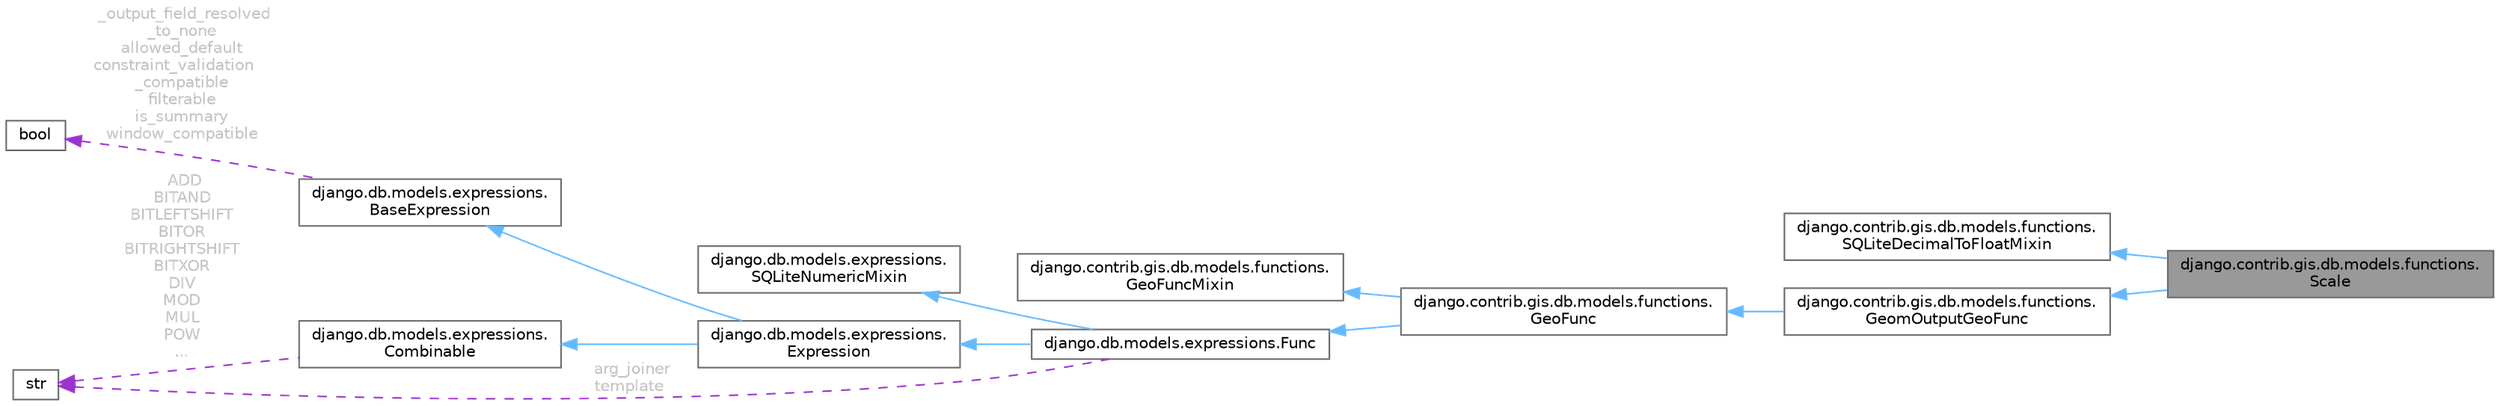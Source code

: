 digraph "django.contrib.gis.db.models.functions.Scale"
{
 // LATEX_PDF_SIZE
  bgcolor="transparent";
  edge [fontname=Helvetica,fontsize=10,labelfontname=Helvetica,labelfontsize=10];
  node [fontname=Helvetica,fontsize=10,shape=box,height=0.2,width=0.4];
  rankdir="LR";
  Node1 [id="Node000001",label="django.contrib.gis.db.models.functions.\lScale",height=0.2,width=0.4,color="gray40", fillcolor="grey60", style="filled", fontcolor="black",tooltip=" "];
  Node2 -> Node1 [id="edge13_Node000001_Node000002",dir="back",color="steelblue1",style="solid",tooltip=" "];
  Node2 [id="Node000002",label="django.contrib.gis.db.models.functions.\lSQLiteDecimalToFloatMixin",height=0.2,width=0.4,color="gray40", fillcolor="white", style="filled",URL="$classdjango_1_1contrib_1_1gis_1_1db_1_1models_1_1functions_1_1SQLiteDecimalToFloatMixin.html",tooltip=" "];
  Node3 -> Node1 [id="edge14_Node000001_Node000003",dir="back",color="steelblue1",style="solid",tooltip=" "];
  Node3 [id="Node000003",label="django.contrib.gis.db.models.functions.\lGeomOutputGeoFunc",height=0.2,width=0.4,color="gray40", fillcolor="white", style="filled",URL="$classdjango_1_1contrib_1_1gis_1_1db_1_1models_1_1functions_1_1GeomOutputGeoFunc.html",tooltip=" "];
  Node4 -> Node3 [id="edge15_Node000003_Node000004",dir="back",color="steelblue1",style="solid",tooltip=" "];
  Node4 [id="Node000004",label="django.contrib.gis.db.models.functions.\lGeoFunc",height=0.2,width=0.4,color="gray40", fillcolor="white", style="filled",URL="$classdjango_1_1contrib_1_1gis_1_1db_1_1models_1_1functions_1_1GeoFunc.html",tooltip=" "];
  Node5 -> Node4 [id="edge16_Node000004_Node000005",dir="back",color="steelblue1",style="solid",tooltip=" "];
  Node5 [id="Node000005",label="django.contrib.gis.db.models.functions.\lGeoFuncMixin",height=0.2,width=0.4,color="gray40", fillcolor="white", style="filled",URL="$classdjango_1_1contrib_1_1gis_1_1db_1_1models_1_1functions_1_1GeoFuncMixin.html",tooltip=" "];
  Node6 -> Node4 [id="edge17_Node000004_Node000006",dir="back",color="steelblue1",style="solid",tooltip=" "];
  Node6 [id="Node000006",label="django.db.models.expressions.Func",height=0.2,width=0.4,color="gray40", fillcolor="white", style="filled",URL="$classdjango_1_1db_1_1models_1_1expressions_1_1Func.html",tooltip=" "];
  Node7 -> Node6 [id="edge18_Node000006_Node000007",dir="back",color="steelblue1",style="solid",tooltip=" "];
  Node7 [id="Node000007",label="django.db.models.expressions.\lSQLiteNumericMixin",height=0.2,width=0.4,color="gray40", fillcolor="white", style="filled",URL="$classdjango_1_1db_1_1models_1_1expressions_1_1SQLiteNumericMixin.html",tooltip=" "];
  Node8 -> Node6 [id="edge19_Node000006_Node000008",dir="back",color="steelblue1",style="solid",tooltip=" "];
  Node8 [id="Node000008",label="django.db.models.expressions.\lExpression",height=0.2,width=0.4,color="gray40", fillcolor="white", style="filled",URL="$classdjango_1_1db_1_1models_1_1expressions_1_1Expression.html",tooltip=" "];
  Node9 -> Node8 [id="edge20_Node000008_Node000009",dir="back",color="steelblue1",style="solid",tooltip=" "];
  Node9 [id="Node000009",label="django.db.models.expressions.\lBaseExpression",height=0.2,width=0.4,color="gray40", fillcolor="white", style="filled",URL="$classdjango_1_1db_1_1models_1_1expressions_1_1BaseExpression.html",tooltip=" "];
  Node10 -> Node9 [id="edge21_Node000009_Node000010",dir="back",color="darkorchid3",style="dashed",tooltip=" ",label=" _output_field_resolved\l_to_none\nallowed_default\nconstraint_validation\l_compatible\nfilterable\nis_summary\nwindow_compatible",fontcolor="grey" ];
  Node10 [id="Node000010",label="bool",height=0.2,width=0.4,color="gray40", fillcolor="white", style="filled",tooltip=" "];
  Node11 -> Node8 [id="edge22_Node000008_Node000011",dir="back",color="steelblue1",style="solid",tooltip=" "];
  Node11 [id="Node000011",label="django.db.models.expressions.\lCombinable",height=0.2,width=0.4,color="gray40", fillcolor="white", style="filled",URL="$classdjango_1_1db_1_1models_1_1expressions_1_1Combinable.html",tooltip=" "];
  Node12 -> Node11 [id="edge23_Node000011_Node000012",dir="back",color="darkorchid3",style="dashed",tooltip=" ",label=" ADD\nBITAND\nBITLEFTSHIFT\nBITOR\nBITRIGHTSHIFT\nBITXOR\nDIV\nMOD\nMUL\nPOW\n...",fontcolor="grey" ];
  Node12 [id="Node000012",label="str",height=0.2,width=0.4,color="gray40", fillcolor="white", style="filled",tooltip=" "];
  Node12 -> Node6 [id="edge24_Node000006_Node000012",dir="back",color="darkorchid3",style="dashed",tooltip=" ",label=" arg_joiner\ntemplate",fontcolor="grey" ];
}
